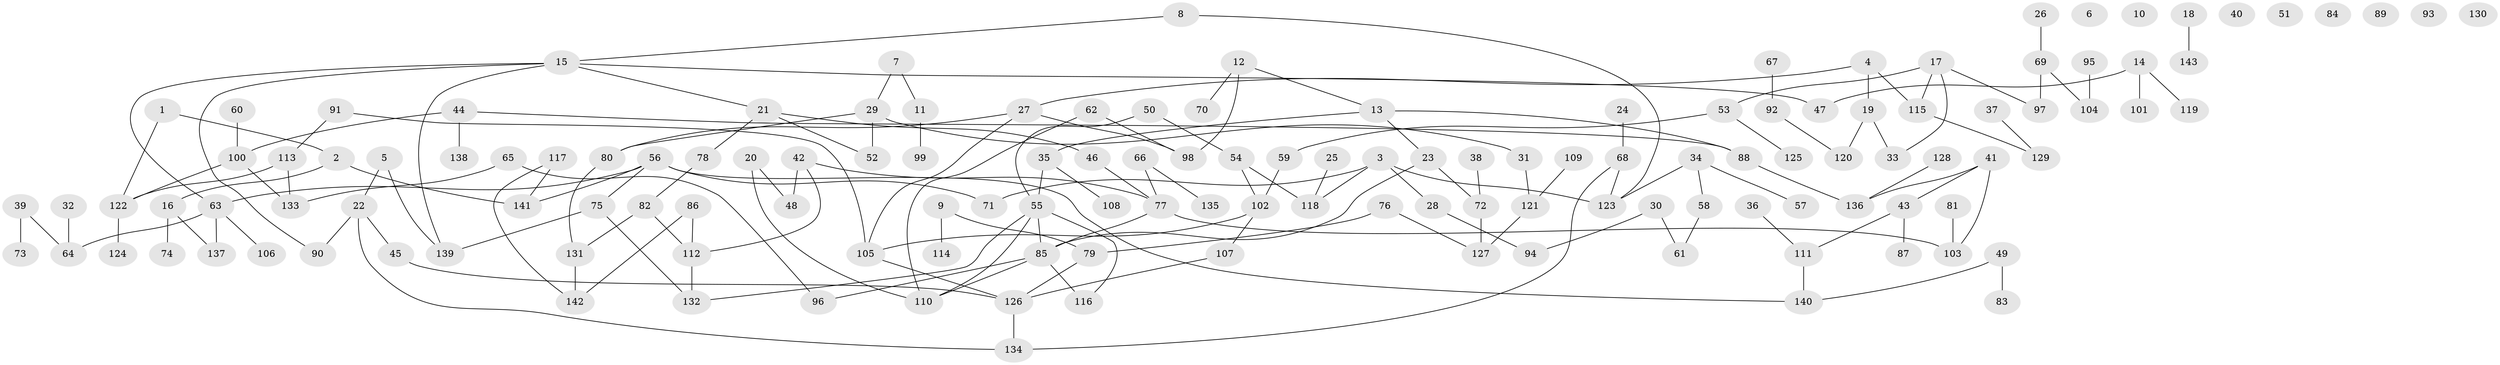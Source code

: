 // coarse degree distribution, {5: 0.08163265306122448, 4: 0.10204081632653061, 2: 0.32653061224489793, 3: 0.1836734693877551, 7: 0.04081632653061224, 1: 0.1836734693877551, 6: 0.061224489795918366, 8: 0.02040816326530612}
// Generated by graph-tools (version 1.1) at 2025/35/03/04/25 23:35:46]
// undirected, 143 vertices, 166 edges
graph export_dot {
  node [color=gray90,style=filled];
  1;
  2;
  3;
  4;
  5;
  6;
  7;
  8;
  9;
  10;
  11;
  12;
  13;
  14;
  15;
  16;
  17;
  18;
  19;
  20;
  21;
  22;
  23;
  24;
  25;
  26;
  27;
  28;
  29;
  30;
  31;
  32;
  33;
  34;
  35;
  36;
  37;
  38;
  39;
  40;
  41;
  42;
  43;
  44;
  45;
  46;
  47;
  48;
  49;
  50;
  51;
  52;
  53;
  54;
  55;
  56;
  57;
  58;
  59;
  60;
  61;
  62;
  63;
  64;
  65;
  66;
  67;
  68;
  69;
  70;
  71;
  72;
  73;
  74;
  75;
  76;
  77;
  78;
  79;
  80;
  81;
  82;
  83;
  84;
  85;
  86;
  87;
  88;
  89;
  90;
  91;
  92;
  93;
  94;
  95;
  96;
  97;
  98;
  99;
  100;
  101;
  102;
  103;
  104;
  105;
  106;
  107;
  108;
  109;
  110;
  111;
  112;
  113;
  114;
  115;
  116;
  117;
  118;
  119;
  120;
  121;
  122;
  123;
  124;
  125;
  126;
  127;
  128;
  129;
  130;
  131;
  132;
  133;
  134;
  135;
  136;
  137;
  138;
  139;
  140;
  141;
  142;
  143;
  1 -- 2;
  1 -- 122;
  2 -- 16;
  2 -- 141;
  3 -- 28;
  3 -- 71;
  3 -- 118;
  3 -- 123;
  4 -- 19;
  4 -- 27;
  4 -- 115;
  5 -- 22;
  5 -- 139;
  7 -- 11;
  7 -- 29;
  8 -- 15;
  8 -- 123;
  9 -- 79;
  9 -- 114;
  11 -- 99;
  12 -- 13;
  12 -- 70;
  12 -- 98;
  13 -- 23;
  13 -- 35;
  13 -- 88;
  14 -- 47;
  14 -- 101;
  14 -- 119;
  15 -- 21;
  15 -- 47;
  15 -- 63;
  15 -- 90;
  15 -- 139;
  16 -- 74;
  16 -- 137;
  17 -- 33;
  17 -- 53;
  17 -- 97;
  17 -- 115;
  18 -- 143;
  19 -- 33;
  19 -- 120;
  20 -- 48;
  20 -- 110;
  21 -- 46;
  21 -- 52;
  21 -- 78;
  22 -- 45;
  22 -- 90;
  22 -- 134;
  23 -- 72;
  23 -- 85;
  24 -- 68;
  25 -- 118;
  26 -- 69;
  27 -- 80;
  27 -- 98;
  27 -- 105;
  28 -- 94;
  29 -- 31;
  29 -- 52;
  29 -- 80;
  30 -- 61;
  30 -- 94;
  31 -- 121;
  32 -- 64;
  34 -- 57;
  34 -- 58;
  34 -- 123;
  35 -- 55;
  35 -- 108;
  36 -- 111;
  37 -- 129;
  38 -- 72;
  39 -- 64;
  39 -- 73;
  41 -- 43;
  41 -- 103;
  41 -- 136;
  42 -- 48;
  42 -- 77;
  42 -- 112;
  43 -- 87;
  43 -- 111;
  44 -- 88;
  44 -- 100;
  44 -- 138;
  45 -- 126;
  46 -- 77;
  49 -- 83;
  49 -- 140;
  50 -- 54;
  50 -- 55;
  53 -- 59;
  53 -- 125;
  54 -- 102;
  54 -- 118;
  55 -- 85;
  55 -- 110;
  55 -- 116;
  55 -- 132;
  56 -- 63;
  56 -- 71;
  56 -- 75;
  56 -- 140;
  56 -- 141;
  58 -- 61;
  59 -- 102;
  60 -- 100;
  62 -- 98;
  62 -- 110;
  63 -- 64;
  63 -- 106;
  63 -- 137;
  65 -- 96;
  65 -- 133;
  66 -- 77;
  66 -- 135;
  67 -- 92;
  68 -- 123;
  68 -- 134;
  69 -- 97;
  69 -- 104;
  72 -- 127;
  75 -- 132;
  75 -- 139;
  76 -- 79;
  76 -- 127;
  77 -- 85;
  77 -- 103;
  78 -- 82;
  79 -- 126;
  80 -- 131;
  81 -- 103;
  82 -- 112;
  82 -- 131;
  85 -- 96;
  85 -- 110;
  85 -- 116;
  86 -- 112;
  86 -- 142;
  88 -- 136;
  91 -- 105;
  91 -- 113;
  92 -- 120;
  95 -- 104;
  100 -- 122;
  100 -- 133;
  102 -- 105;
  102 -- 107;
  105 -- 126;
  107 -- 126;
  109 -- 121;
  111 -- 140;
  112 -- 132;
  113 -- 122;
  113 -- 133;
  115 -- 129;
  117 -- 141;
  117 -- 142;
  121 -- 127;
  122 -- 124;
  126 -- 134;
  128 -- 136;
  131 -- 142;
}
